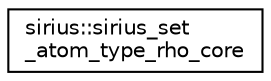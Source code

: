 digraph "Graphical Class Hierarchy"
{
 // INTERACTIVE_SVG=YES
  edge [fontname="Helvetica",fontsize="10",labelfontname="Helvetica",labelfontsize="10"];
  node [fontname="Helvetica",fontsize="10",shape=record];
  rankdir="LR";
  Node1 [label="sirius::sirius_set\l_atom_type_rho_core",height=0.2,width=0.4,color="black", fillcolor="white", style="filled",URL="$interfacesirius_1_1sirius__set__atom__type__rho__core.html"];
}
